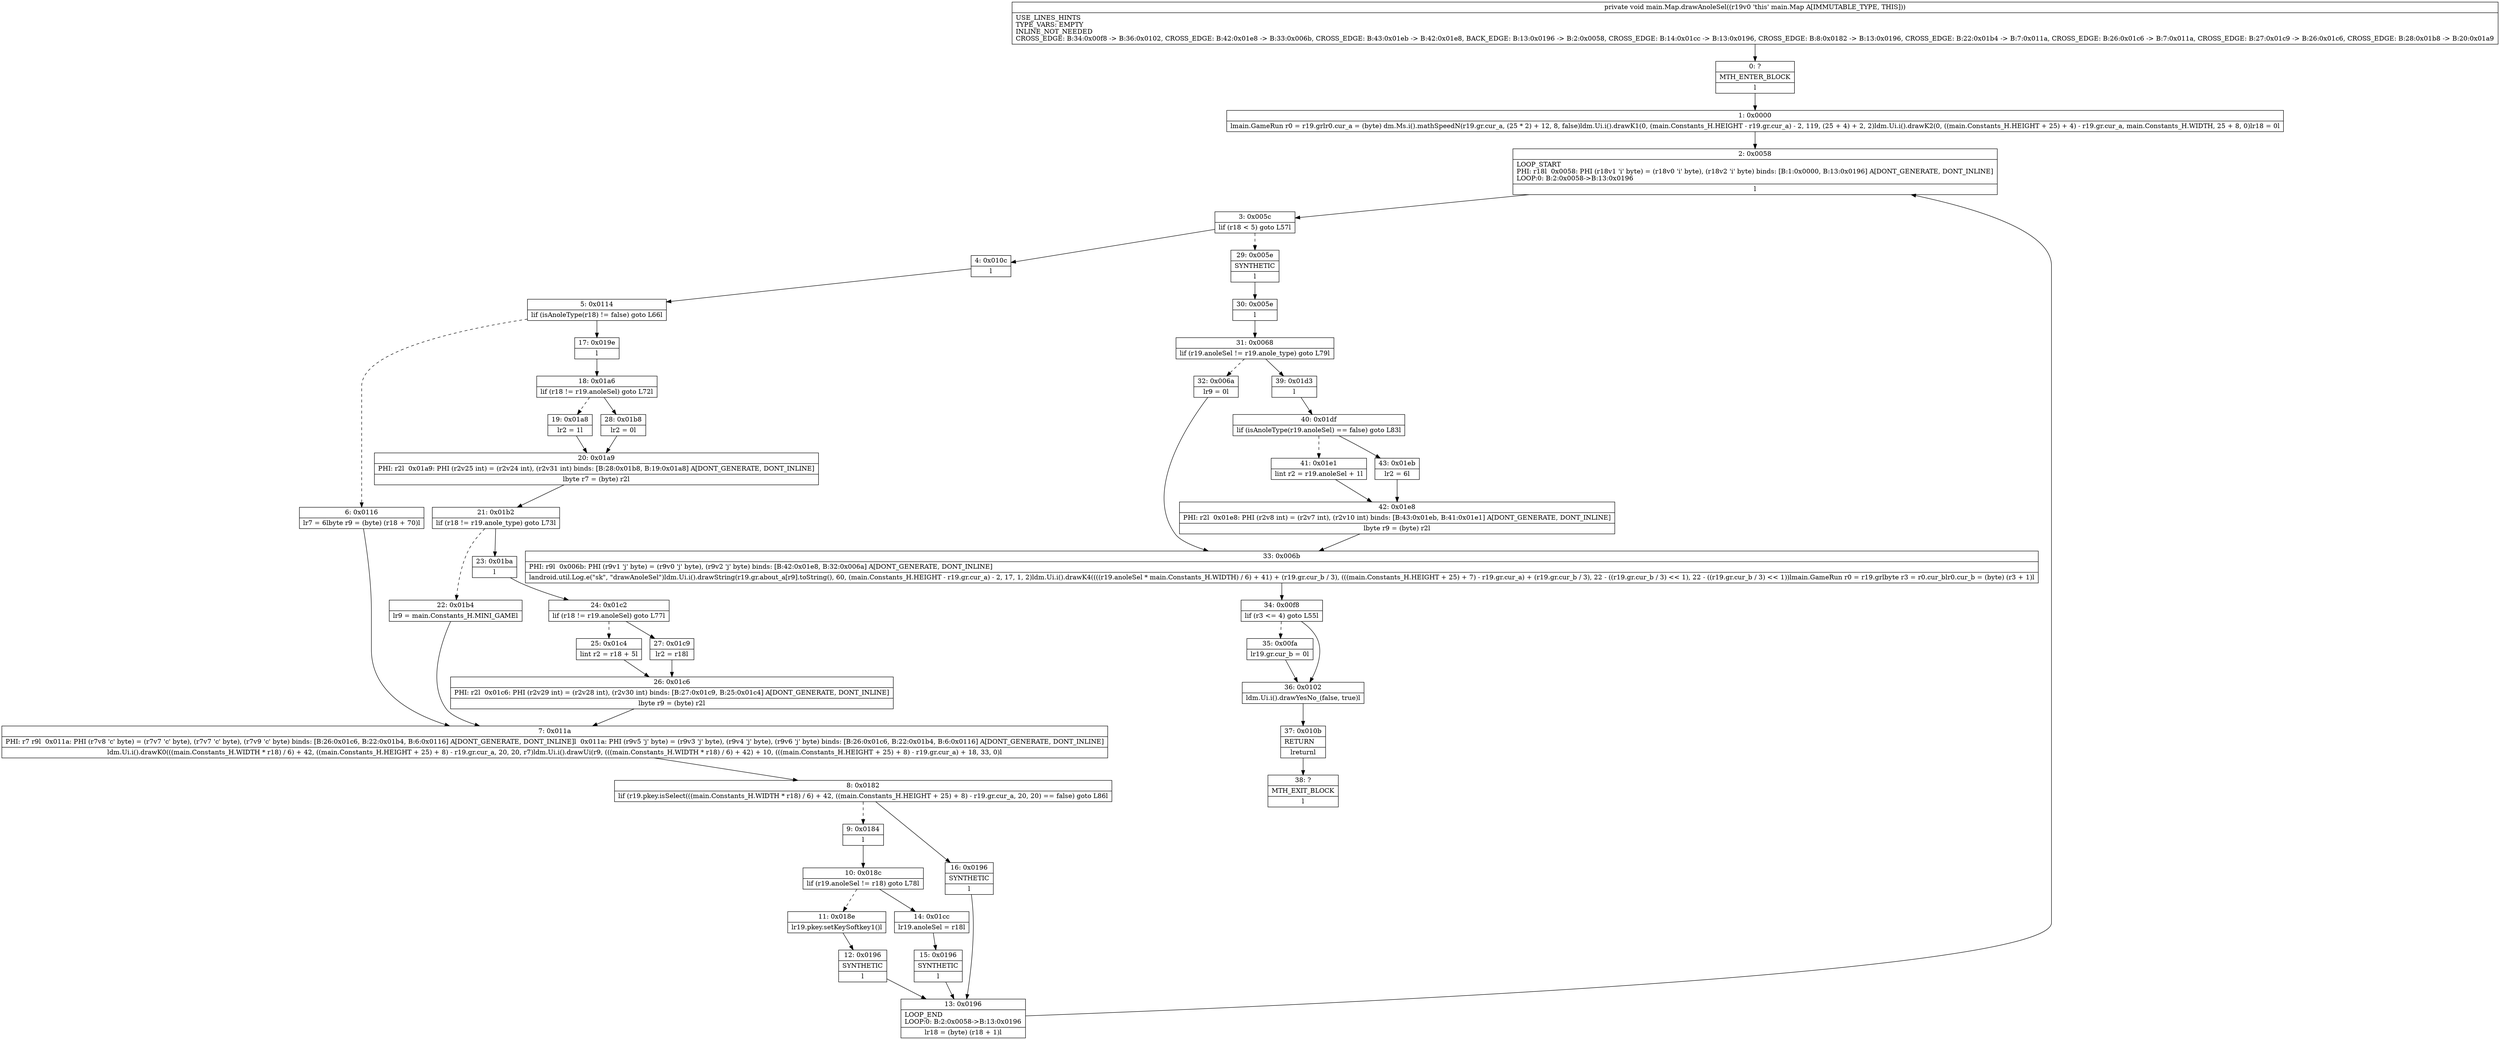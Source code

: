 digraph "CFG formain.Map.drawAnoleSel()V" {
Node_0 [shape=record,label="{0\:\ ?|MTH_ENTER_BLOCK\l|l}"];
Node_1 [shape=record,label="{1\:\ 0x0000|lmain.GameRun r0 = r19.grlr0.cur_a = (byte) dm.Ms.i().mathSpeedN(r19.gr.cur_a, (25 * 2) + 12, 8, false)ldm.Ui.i().drawK1(0, (main.Constants_H.HEIGHT \- r19.gr.cur_a) \- 2, 119, (25 + 4) + 2, 2)ldm.Ui.i().drawK2(0, ((main.Constants_H.HEIGHT + 25) + 4) \- r19.gr.cur_a, main.Constants_H.WIDTH, 25 + 8, 0)lr18 = 0l}"];
Node_2 [shape=record,label="{2\:\ 0x0058|LOOP_START\lPHI: r18l  0x0058: PHI (r18v1 'i' byte) = (r18v0 'i' byte), (r18v2 'i' byte) binds: [B:1:0x0000, B:13:0x0196] A[DONT_GENERATE, DONT_INLINE]\lLOOP:0: B:2:0x0058\-\>B:13:0x0196\l|l}"];
Node_3 [shape=record,label="{3\:\ 0x005c|lif (r18 \< 5) goto L57l}"];
Node_4 [shape=record,label="{4\:\ 0x010c|l}"];
Node_5 [shape=record,label="{5\:\ 0x0114|lif (isAnoleType(r18) != false) goto L66l}"];
Node_6 [shape=record,label="{6\:\ 0x0116|lr7 = 6lbyte r9 = (byte) (r18 + 70)l}"];
Node_7 [shape=record,label="{7\:\ 0x011a|PHI: r7 r9l  0x011a: PHI (r7v8 'c' byte) = (r7v7 'c' byte), (r7v7 'c' byte), (r7v9 'c' byte) binds: [B:26:0x01c6, B:22:0x01b4, B:6:0x0116] A[DONT_GENERATE, DONT_INLINE]l  0x011a: PHI (r9v5 'j' byte) = (r9v3 'j' byte), (r9v4 'j' byte), (r9v6 'j' byte) binds: [B:26:0x01c6, B:22:0x01b4, B:6:0x0116] A[DONT_GENERATE, DONT_INLINE]\l|ldm.Ui.i().drawK0(((main.Constants_H.WIDTH * r18) \/ 6) + 42, ((main.Constants_H.HEIGHT + 25) + 8) \- r19.gr.cur_a, 20, 20, r7)ldm.Ui.i().drawUi(r9, (((main.Constants_H.WIDTH * r18) \/ 6) + 42) + 10, (((main.Constants_H.HEIGHT + 25) + 8) \- r19.gr.cur_a) + 18, 33, 0)l}"];
Node_8 [shape=record,label="{8\:\ 0x0182|lif (r19.pkey.isSelect(((main.Constants_H.WIDTH * r18) \/ 6) + 42, ((main.Constants_H.HEIGHT + 25) + 8) \- r19.gr.cur_a, 20, 20) == false) goto L86l}"];
Node_9 [shape=record,label="{9\:\ 0x0184|l}"];
Node_10 [shape=record,label="{10\:\ 0x018c|lif (r19.anoleSel != r18) goto L78l}"];
Node_11 [shape=record,label="{11\:\ 0x018e|lr19.pkey.setKeySoftkey1()l}"];
Node_12 [shape=record,label="{12\:\ 0x0196|SYNTHETIC\l|l}"];
Node_13 [shape=record,label="{13\:\ 0x0196|LOOP_END\lLOOP:0: B:2:0x0058\-\>B:13:0x0196\l|lr18 = (byte) (r18 + 1)l}"];
Node_14 [shape=record,label="{14\:\ 0x01cc|lr19.anoleSel = r18l}"];
Node_15 [shape=record,label="{15\:\ 0x0196|SYNTHETIC\l|l}"];
Node_16 [shape=record,label="{16\:\ 0x0196|SYNTHETIC\l|l}"];
Node_17 [shape=record,label="{17\:\ 0x019e|l}"];
Node_18 [shape=record,label="{18\:\ 0x01a6|lif (r18 != r19.anoleSel) goto L72l}"];
Node_19 [shape=record,label="{19\:\ 0x01a8|lr2 = 1l}"];
Node_20 [shape=record,label="{20\:\ 0x01a9|PHI: r2l  0x01a9: PHI (r2v25 int) = (r2v24 int), (r2v31 int) binds: [B:28:0x01b8, B:19:0x01a8] A[DONT_GENERATE, DONT_INLINE]\l|lbyte r7 = (byte) r2l}"];
Node_21 [shape=record,label="{21\:\ 0x01b2|lif (r18 != r19.anole_type) goto L73l}"];
Node_22 [shape=record,label="{22\:\ 0x01b4|lr9 = main.Constants_H.MINI_GAMEl}"];
Node_23 [shape=record,label="{23\:\ 0x01ba|l}"];
Node_24 [shape=record,label="{24\:\ 0x01c2|lif (r18 != r19.anoleSel) goto L77l}"];
Node_25 [shape=record,label="{25\:\ 0x01c4|lint r2 = r18 + 5l}"];
Node_26 [shape=record,label="{26\:\ 0x01c6|PHI: r2l  0x01c6: PHI (r2v29 int) = (r2v28 int), (r2v30 int) binds: [B:27:0x01c9, B:25:0x01c4] A[DONT_GENERATE, DONT_INLINE]\l|lbyte r9 = (byte) r2l}"];
Node_27 [shape=record,label="{27\:\ 0x01c9|lr2 = r18l}"];
Node_28 [shape=record,label="{28\:\ 0x01b8|lr2 = 0l}"];
Node_29 [shape=record,label="{29\:\ 0x005e|SYNTHETIC\l|l}"];
Node_30 [shape=record,label="{30\:\ 0x005e|l}"];
Node_31 [shape=record,label="{31\:\ 0x0068|lif (r19.anoleSel != r19.anole_type) goto L79l}"];
Node_32 [shape=record,label="{32\:\ 0x006a|lr9 = 0l}"];
Node_33 [shape=record,label="{33\:\ 0x006b|PHI: r9l  0x006b: PHI (r9v1 'j' byte) = (r9v0 'j' byte), (r9v2 'j' byte) binds: [B:42:0x01e8, B:32:0x006a] A[DONT_GENERATE, DONT_INLINE]\l|landroid.util.Log.e(\"sk\", \"drawAnoleSel\")ldm.Ui.i().drawString(r19.gr.about_a[r9].toString(), 60, (main.Constants_H.HEIGHT \- r19.gr.cur_a) \- 2, 17, 1, 2)ldm.Ui.i().drawK4((((r19.anoleSel * main.Constants_H.WIDTH) \/ 6) + 41) + (r19.gr.cur_b \/ 3), (((main.Constants_H.HEIGHT + 25) + 7) \- r19.gr.cur_a) + (r19.gr.cur_b \/ 3), 22 \- ((r19.gr.cur_b \/ 3) \<\< 1), 22 \- ((r19.gr.cur_b \/ 3) \<\< 1))lmain.GameRun r0 = r19.grlbyte r3 = r0.cur_blr0.cur_b = (byte) (r3 + 1)l}"];
Node_34 [shape=record,label="{34\:\ 0x00f8|lif (r3 \<= 4) goto L55l}"];
Node_35 [shape=record,label="{35\:\ 0x00fa|lr19.gr.cur_b = 0l}"];
Node_36 [shape=record,label="{36\:\ 0x0102|ldm.Ui.i().drawYesNo_(false, true)l}"];
Node_37 [shape=record,label="{37\:\ 0x010b|RETURN\l|lreturnl}"];
Node_38 [shape=record,label="{38\:\ ?|MTH_EXIT_BLOCK\l|l}"];
Node_39 [shape=record,label="{39\:\ 0x01d3|l}"];
Node_40 [shape=record,label="{40\:\ 0x01df|lif (isAnoleType(r19.anoleSel) == false) goto L83l}"];
Node_41 [shape=record,label="{41\:\ 0x01e1|lint r2 = r19.anoleSel + 1l}"];
Node_42 [shape=record,label="{42\:\ 0x01e8|PHI: r2l  0x01e8: PHI (r2v8 int) = (r2v7 int), (r2v10 int) binds: [B:43:0x01eb, B:41:0x01e1] A[DONT_GENERATE, DONT_INLINE]\l|lbyte r9 = (byte) r2l}"];
Node_43 [shape=record,label="{43\:\ 0x01eb|lr2 = 6l}"];
MethodNode[shape=record,label="{private void main.Map.drawAnoleSel((r19v0 'this' main.Map A[IMMUTABLE_TYPE, THIS]))  | USE_LINES_HINTS\lTYPE_VARS: EMPTY\lINLINE_NOT_NEEDED\lCROSS_EDGE: B:34:0x00f8 \-\> B:36:0x0102, CROSS_EDGE: B:42:0x01e8 \-\> B:33:0x006b, CROSS_EDGE: B:43:0x01eb \-\> B:42:0x01e8, BACK_EDGE: B:13:0x0196 \-\> B:2:0x0058, CROSS_EDGE: B:14:0x01cc \-\> B:13:0x0196, CROSS_EDGE: B:8:0x0182 \-\> B:13:0x0196, CROSS_EDGE: B:22:0x01b4 \-\> B:7:0x011a, CROSS_EDGE: B:26:0x01c6 \-\> B:7:0x011a, CROSS_EDGE: B:27:0x01c9 \-\> B:26:0x01c6, CROSS_EDGE: B:28:0x01b8 \-\> B:20:0x01a9\l}"];
MethodNode -> Node_0;
Node_0 -> Node_1;
Node_1 -> Node_2;
Node_2 -> Node_3;
Node_3 -> Node_4;
Node_3 -> Node_29[style=dashed];
Node_4 -> Node_5;
Node_5 -> Node_6[style=dashed];
Node_5 -> Node_17;
Node_6 -> Node_7;
Node_7 -> Node_8;
Node_8 -> Node_9[style=dashed];
Node_8 -> Node_16;
Node_9 -> Node_10;
Node_10 -> Node_11[style=dashed];
Node_10 -> Node_14;
Node_11 -> Node_12;
Node_12 -> Node_13;
Node_13 -> Node_2;
Node_14 -> Node_15;
Node_15 -> Node_13;
Node_16 -> Node_13;
Node_17 -> Node_18;
Node_18 -> Node_19[style=dashed];
Node_18 -> Node_28;
Node_19 -> Node_20;
Node_20 -> Node_21;
Node_21 -> Node_22[style=dashed];
Node_21 -> Node_23;
Node_22 -> Node_7;
Node_23 -> Node_24;
Node_24 -> Node_25[style=dashed];
Node_24 -> Node_27;
Node_25 -> Node_26;
Node_26 -> Node_7;
Node_27 -> Node_26;
Node_28 -> Node_20;
Node_29 -> Node_30;
Node_30 -> Node_31;
Node_31 -> Node_32[style=dashed];
Node_31 -> Node_39;
Node_32 -> Node_33;
Node_33 -> Node_34;
Node_34 -> Node_35[style=dashed];
Node_34 -> Node_36;
Node_35 -> Node_36;
Node_36 -> Node_37;
Node_37 -> Node_38;
Node_39 -> Node_40;
Node_40 -> Node_41[style=dashed];
Node_40 -> Node_43;
Node_41 -> Node_42;
Node_42 -> Node_33;
Node_43 -> Node_42;
}


